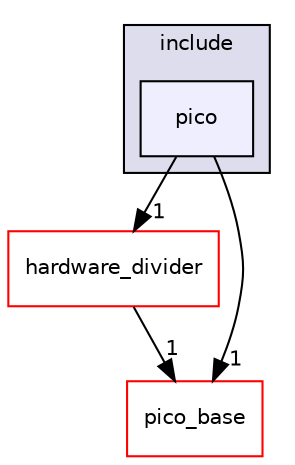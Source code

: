 digraph "pico_divider/include/pico" {
  compound=true
  node [ fontsize="10", fontname="Helvetica"];
  edge [ labelfontsize="10", labelfontname="Helvetica"];
  subgraph clusterdir_8f4707ebee4f54ea59a6ed05ab66de03 {
    graph [ bgcolor="#ddddee", pencolor="black", label="include" fontname="Helvetica", fontsize="10", URL="dir_8f4707ebee4f54ea59a6ed05ab66de03.html"]
  dir_021f499e9b19b52d4d6edae2d4d01649 [shape=box, label="pico", style="filled", fillcolor="#eeeeff", pencolor="black", URL="dir_021f499e9b19b52d4d6edae2d4d01649.html"];
  }
  dir_9060f22c16ad0d03432df0abd8acf357 [shape=box label="hardware_divider" fillcolor="white" style="filled" color="red" URL="dir_9060f22c16ad0d03432df0abd8acf357.html"];
  dir_ee4ba4c32933fd9d1c9bce216e67756d [shape=box label="pico_base" fillcolor="white" style="filled" color="red" URL="dir_ee4ba4c32933fd9d1c9bce216e67756d.html"];
  dir_9060f22c16ad0d03432df0abd8acf357->dir_ee4ba4c32933fd9d1c9bce216e67756d [headlabel="1", labeldistance=1.5 headhref="dir_000023_000007.html"];
  dir_021f499e9b19b52d4d6edae2d4d01649->dir_9060f22c16ad0d03432df0abd8acf357 [headlabel="1", labeldistance=1.5 headhref="dir_000022_000023.html"];
  dir_021f499e9b19b52d4d6edae2d4d01649->dir_ee4ba4c32933fd9d1c9bce216e67756d [headlabel="1", labeldistance=1.5 headhref="dir_000022_000007.html"];
}
